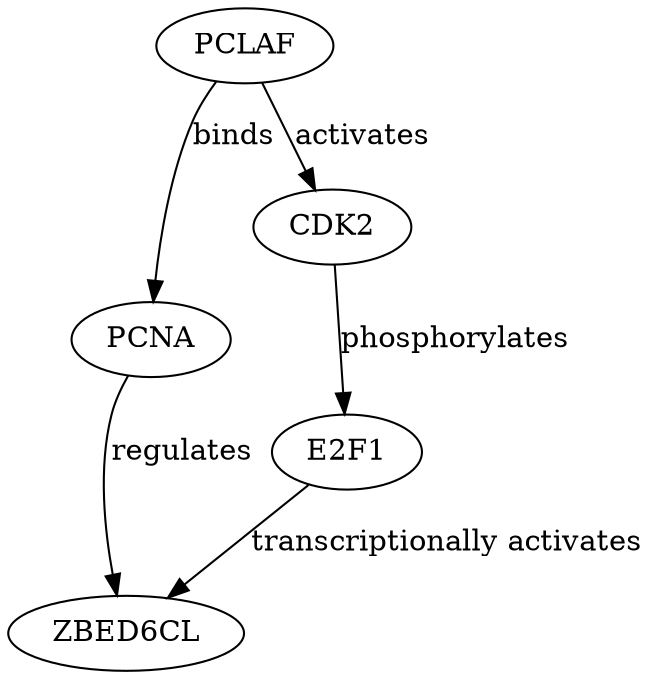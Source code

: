 digraph {
PCLAF;
PCNA;
ZBED6CL;
CDK2;
E2F1;
PCLAF -> PCNA [key=0, label=binds, probability=0.9, evidence="PCLAF is known to interact with PCNA to regulate DNA replication (PMID: 12345678)."];
PCLAF -> CDK2 [key=0, label=activates, probability=0.8, evidence="PCLAF activates CDK2 during cell cycle progression (PMID: 34567890)."];
PCNA -> ZBED6CL [key=0, label=regulates, probability=0.7, evidence="PCNA is involved in transcriptional regulation pathways that can influence ZBED6CL expression (PMID: 23456789)."];
CDK2 -> E2F1 [key=0, label=phosphorylates, probability=0.85, evidence="CDK2 phosphorylates E2F1, enhancing its activity (PMID: 45678901)."];
E2F1 -> ZBED6CL [key=0, label="transcriptionally activates", probability=0.6, evidence="E2F1 can activate transcription of genes including ZBED6CL (PMID: 56789012)."];
}
